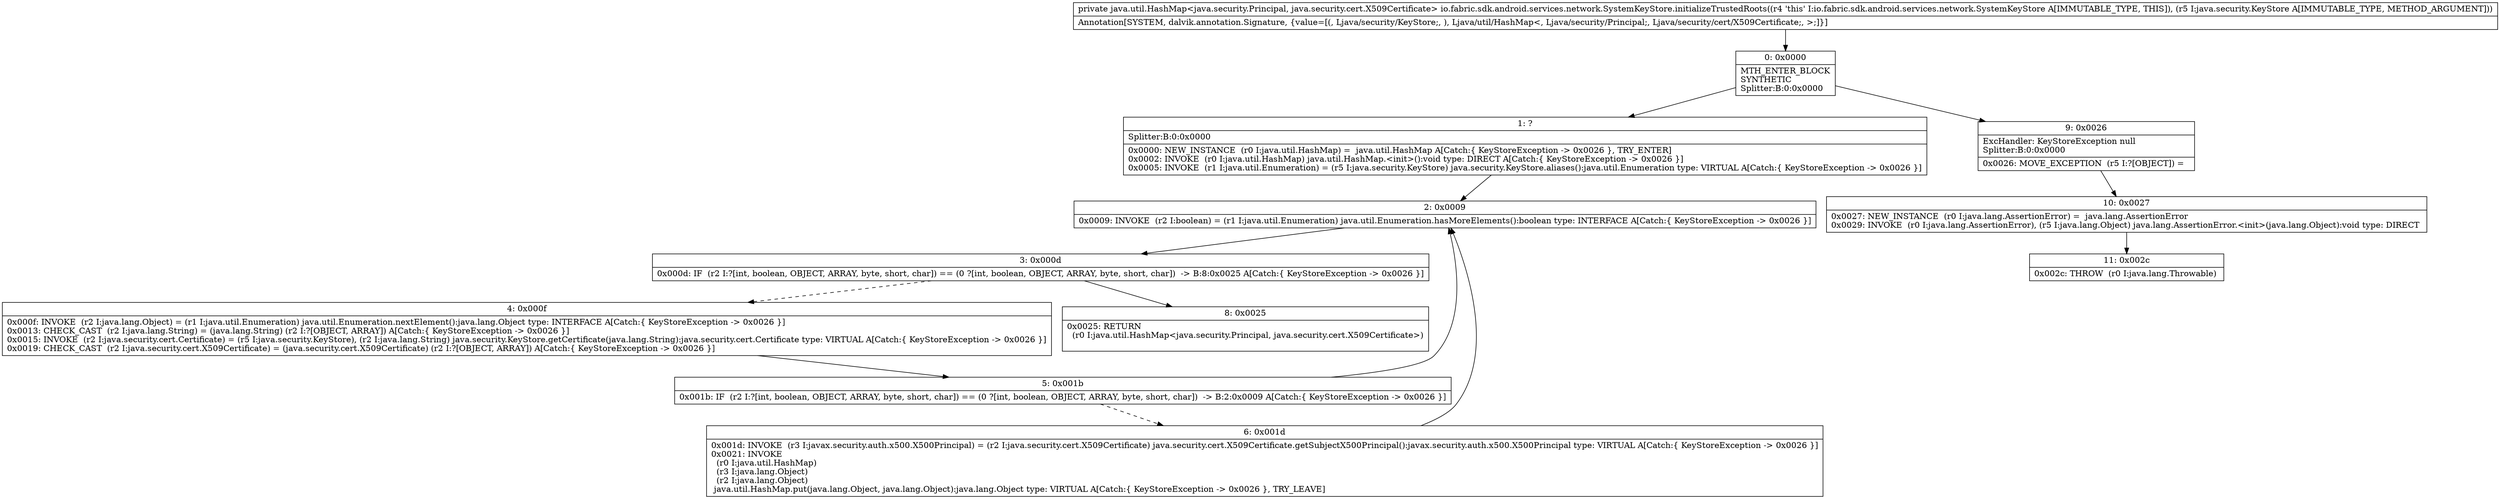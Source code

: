 digraph "CFG forio.fabric.sdk.android.services.network.SystemKeyStore.initializeTrustedRoots(Ljava\/security\/KeyStore;)Ljava\/util\/HashMap;" {
Node_0 [shape=record,label="{0\:\ 0x0000|MTH_ENTER_BLOCK\lSYNTHETIC\lSplitter:B:0:0x0000\l}"];
Node_1 [shape=record,label="{1\:\ ?|Splitter:B:0:0x0000\l|0x0000: NEW_INSTANCE  (r0 I:java.util.HashMap) =  java.util.HashMap A[Catch:\{ KeyStoreException \-\> 0x0026 \}, TRY_ENTER]\l0x0002: INVOKE  (r0 I:java.util.HashMap) java.util.HashMap.\<init\>():void type: DIRECT A[Catch:\{ KeyStoreException \-\> 0x0026 \}]\l0x0005: INVOKE  (r1 I:java.util.Enumeration) = (r5 I:java.security.KeyStore) java.security.KeyStore.aliases():java.util.Enumeration type: VIRTUAL A[Catch:\{ KeyStoreException \-\> 0x0026 \}]\l}"];
Node_2 [shape=record,label="{2\:\ 0x0009|0x0009: INVOKE  (r2 I:boolean) = (r1 I:java.util.Enumeration) java.util.Enumeration.hasMoreElements():boolean type: INTERFACE A[Catch:\{ KeyStoreException \-\> 0x0026 \}]\l}"];
Node_3 [shape=record,label="{3\:\ 0x000d|0x000d: IF  (r2 I:?[int, boolean, OBJECT, ARRAY, byte, short, char]) == (0 ?[int, boolean, OBJECT, ARRAY, byte, short, char])  \-\> B:8:0x0025 A[Catch:\{ KeyStoreException \-\> 0x0026 \}]\l}"];
Node_4 [shape=record,label="{4\:\ 0x000f|0x000f: INVOKE  (r2 I:java.lang.Object) = (r1 I:java.util.Enumeration) java.util.Enumeration.nextElement():java.lang.Object type: INTERFACE A[Catch:\{ KeyStoreException \-\> 0x0026 \}]\l0x0013: CHECK_CAST  (r2 I:java.lang.String) = (java.lang.String) (r2 I:?[OBJECT, ARRAY]) A[Catch:\{ KeyStoreException \-\> 0x0026 \}]\l0x0015: INVOKE  (r2 I:java.security.cert.Certificate) = (r5 I:java.security.KeyStore), (r2 I:java.lang.String) java.security.KeyStore.getCertificate(java.lang.String):java.security.cert.Certificate type: VIRTUAL A[Catch:\{ KeyStoreException \-\> 0x0026 \}]\l0x0019: CHECK_CAST  (r2 I:java.security.cert.X509Certificate) = (java.security.cert.X509Certificate) (r2 I:?[OBJECT, ARRAY]) A[Catch:\{ KeyStoreException \-\> 0x0026 \}]\l}"];
Node_5 [shape=record,label="{5\:\ 0x001b|0x001b: IF  (r2 I:?[int, boolean, OBJECT, ARRAY, byte, short, char]) == (0 ?[int, boolean, OBJECT, ARRAY, byte, short, char])  \-\> B:2:0x0009 A[Catch:\{ KeyStoreException \-\> 0x0026 \}]\l}"];
Node_6 [shape=record,label="{6\:\ 0x001d|0x001d: INVOKE  (r3 I:javax.security.auth.x500.X500Principal) = (r2 I:java.security.cert.X509Certificate) java.security.cert.X509Certificate.getSubjectX500Principal():javax.security.auth.x500.X500Principal type: VIRTUAL A[Catch:\{ KeyStoreException \-\> 0x0026 \}]\l0x0021: INVOKE  \l  (r0 I:java.util.HashMap)\l  (r3 I:java.lang.Object)\l  (r2 I:java.lang.Object)\l java.util.HashMap.put(java.lang.Object, java.lang.Object):java.lang.Object type: VIRTUAL A[Catch:\{ KeyStoreException \-\> 0x0026 \}, TRY_LEAVE]\l}"];
Node_8 [shape=record,label="{8\:\ 0x0025|0x0025: RETURN  \l  (r0 I:java.util.HashMap\<java.security.Principal, java.security.cert.X509Certificate\>)\l \l}"];
Node_9 [shape=record,label="{9\:\ 0x0026|ExcHandler: KeyStoreException null\lSplitter:B:0:0x0000\l|0x0026: MOVE_EXCEPTION  (r5 I:?[OBJECT]) =  \l}"];
Node_10 [shape=record,label="{10\:\ 0x0027|0x0027: NEW_INSTANCE  (r0 I:java.lang.AssertionError) =  java.lang.AssertionError \l0x0029: INVOKE  (r0 I:java.lang.AssertionError), (r5 I:java.lang.Object) java.lang.AssertionError.\<init\>(java.lang.Object):void type: DIRECT \l}"];
Node_11 [shape=record,label="{11\:\ 0x002c|0x002c: THROW  (r0 I:java.lang.Throwable) \l}"];
MethodNode[shape=record,label="{private java.util.HashMap\<java.security.Principal, java.security.cert.X509Certificate\> io.fabric.sdk.android.services.network.SystemKeyStore.initializeTrustedRoots((r4 'this' I:io.fabric.sdk.android.services.network.SystemKeyStore A[IMMUTABLE_TYPE, THIS]), (r5 I:java.security.KeyStore A[IMMUTABLE_TYPE, METHOD_ARGUMENT]))  | Annotation[SYSTEM, dalvik.annotation.Signature, \{value=[(, Ljava\/security\/KeyStore;, ), Ljava\/util\/HashMap\<, Ljava\/security\/Principal;, Ljava\/security\/cert\/X509Certificate;, \>;]\}]\l}"];
MethodNode -> Node_0;
Node_0 -> Node_1;
Node_0 -> Node_9;
Node_1 -> Node_2;
Node_2 -> Node_3;
Node_3 -> Node_4[style=dashed];
Node_3 -> Node_8;
Node_4 -> Node_5;
Node_5 -> Node_2;
Node_5 -> Node_6[style=dashed];
Node_6 -> Node_2;
Node_9 -> Node_10;
Node_10 -> Node_11;
}

